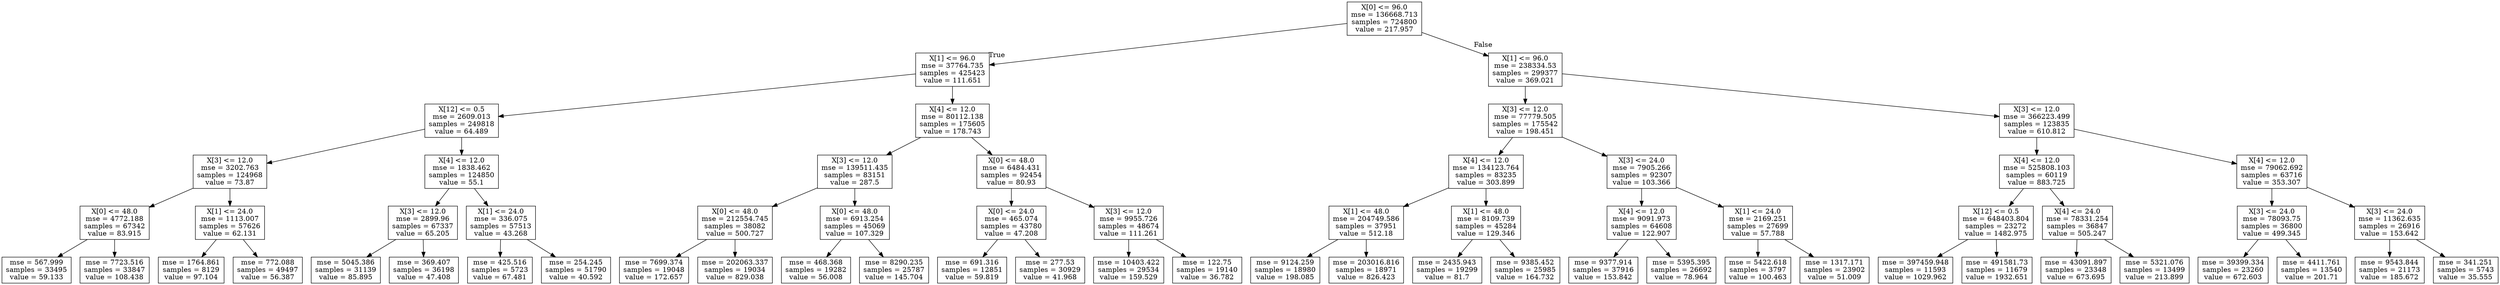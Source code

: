 digraph Tree {
node [shape=box] ;
0 [label="X[0] <= 96.0\nmse = 136668.713\nsamples = 724800\nvalue = 217.957"] ;
1 [label="X[1] <= 96.0\nmse = 37764.735\nsamples = 425423\nvalue = 111.651"] ;
0 -> 1 [labeldistance=2.5, labelangle=45, headlabel="True"] ;
2 [label="X[12] <= 0.5\nmse = 2609.013\nsamples = 249818\nvalue = 64.489"] ;
1 -> 2 ;
3 [label="X[3] <= 12.0\nmse = 3202.763\nsamples = 124968\nvalue = 73.87"] ;
2 -> 3 ;
4 [label="X[0] <= 48.0\nmse = 4772.188\nsamples = 67342\nvalue = 83.915"] ;
3 -> 4 ;
5 [label="mse = 567.999\nsamples = 33495\nvalue = 59.133"] ;
4 -> 5 ;
6 [label="mse = 7723.516\nsamples = 33847\nvalue = 108.438"] ;
4 -> 6 ;
7 [label="X[1] <= 24.0\nmse = 1113.007\nsamples = 57626\nvalue = 62.131"] ;
3 -> 7 ;
8 [label="mse = 1764.861\nsamples = 8129\nvalue = 97.104"] ;
7 -> 8 ;
9 [label="mse = 772.088\nsamples = 49497\nvalue = 56.387"] ;
7 -> 9 ;
10 [label="X[4] <= 12.0\nmse = 1838.462\nsamples = 124850\nvalue = 55.1"] ;
2 -> 10 ;
11 [label="X[3] <= 12.0\nmse = 2899.96\nsamples = 67337\nvalue = 65.205"] ;
10 -> 11 ;
12 [label="mse = 5045.386\nsamples = 31139\nvalue = 85.895"] ;
11 -> 12 ;
13 [label="mse = 369.407\nsamples = 36198\nvalue = 47.408"] ;
11 -> 13 ;
14 [label="X[1] <= 24.0\nmse = 336.075\nsamples = 57513\nvalue = 43.268"] ;
10 -> 14 ;
15 [label="mse = 425.516\nsamples = 5723\nvalue = 67.481"] ;
14 -> 15 ;
16 [label="mse = 254.245\nsamples = 51790\nvalue = 40.592"] ;
14 -> 16 ;
17 [label="X[4] <= 12.0\nmse = 80112.138\nsamples = 175605\nvalue = 178.743"] ;
1 -> 17 ;
18 [label="X[3] <= 12.0\nmse = 139511.435\nsamples = 83151\nvalue = 287.5"] ;
17 -> 18 ;
19 [label="X[0] <= 48.0\nmse = 212554.745\nsamples = 38082\nvalue = 500.727"] ;
18 -> 19 ;
20 [label="mse = 7699.374\nsamples = 19048\nvalue = 172.657"] ;
19 -> 20 ;
21 [label="mse = 202063.337\nsamples = 19034\nvalue = 829.038"] ;
19 -> 21 ;
22 [label="X[0] <= 48.0\nmse = 6913.254\nsamples = 45069\nvalue = 107.329"] ;
18 -> 22 ;
23 [label="mse = 468.368\nsamples = 19282\nvalue = 56.008"] ;
22 -> 23 ;
24 [label="mse = 8290.235\nsamples = 25787\nvalue = 145.704"] ;
22 -> 24 ;
25 [label="X[0] <= 48.0\nmse = 6484.431\nsamples = 92454\nvalue = 80.93"] ;
17 -> 25 ;
26 [label="X[0] <= 24.0\nmse = 465.074\nsamples = 43780\nvalue = 47.208"] ;
25 -> 26 ;
27 [label="mse = 691.316\nsamples = 12851\nvalue = 59.819"] ;
26 -> 27 ;
28 [label="mse = 277.53\nsamples = 30929\nvalue = 41.968"] ;
26 -> 28 ;
29 [label="X[3] <= 12.0\nmse = 9955.726\nsamples = 48674\nvalue = 111.261"] ;
25 -> 29 ;
30 [label="mse = 10403.422\nsamples = 29534\nvalue = 159.529"] ;
29 -> 30 ;
31 [label="mse = 122.75\nsamples = 19140\nvalue = 36.782"] ;
29 -> 31 ;
32 [label="X[1] <= 96.0\nmse = 238334.53\nsamples = 299377\nvalue = 369.021"] ;
0 -> 32 [labeldistance=2.5, labelangle=-45, headlabel="False"] ;
33 [label="X[3] <= 12.0\nmse = 77779.505\nsamples = 175542\nvalue = 198.451"] ;
32 -> 33 ;
34 [label="X[4] <= 12.0\nmse = 134123.764\nsamples = 83235\nvalue = 303.899"] ;
33 -> 34 ;
35 [label="X[1] <= 48.0\nmse = 204749.586\nsamples = 37951\nvalue = 512.18"] ;
34 -> 35 ;
36 [label="mse = 9124.259\nsamples = 18980\nvalue = 198.085"] ;
35 -> 36 ;
37 [label="mse = 203016.816\nsamples = 18971\nvalue = 826.423"] ;
35 -> 37 ;
38 [label="X[1] <= 48.0\nmse = 8109.739\nsamples = 45284\nvalue = 129.346"] ;
34 -> 38 ;
39 [label="mse = 2435.943\nsamples = 19299\nvalue = 81.7"] ;
38 -> 39 ;
40 [label="mse = 9385.452\nsamples = 25985\nvalue = 164.732"] ;
38 -> 40 ;
41 [label="X[3] <= 24.0\nmse = 7905.266\nsamples = 92307\nvalue = 103.366"] ;
33 -> 41 ;
42 [label="X[4] <= 12.0\nmse = 9091.973\nsamples = 64608\nvalue = 122.907"] ;
41 -> 42 ;
43 [label="mse = 9377.914\nsamples = 37916\nvalue = 153.842"] ;
42 -> 43 ;
44 [label="mse = 5395.395\nsamples = 26692\nvalue = 78.964"] ;
42 -> 44 ;
45 [label="X[1] <= 24.0\nmse = 2169.251\nsamples = 27699\nvalue = 57.788"] ;
41 -> 45 ;
46 [label="mse = 5422.618\nsamples = 3797\nvalue = 100.463"] ;
45 -> 46 ;
47 [label="mse = 1317.171\nsamples = 23902\nvalue = 51.009"] ;
45 -> 47 ;
48 [label="X[3] <= 12.0\nmse = 366223.499\nsamples = 123835\nvalue = 610.812"] ;
32 -> 48 ;
49 [label="X[4] <= 12.0\nmse = 525808.103\nsamples = 60119\nvalue = 883.725"] ;
48 -> 49 ;
50 [label="X[12] <= 0.5\nmse = 648403.804\nsamples = 23272\nvalue = 1482.975"] ;
49 -> 50 ;
51 [label="mse = 397459.948\nsamples = 11593\nvalue = 1029.962"] ;
50 -> 51 ;
52 [label="mse = 491581.73\nsamples = 11679\nvalue = 1932.651"] ;
50 -> 52 ;
53 [label="X[4] <= 24.0\nmse = 78331.254\nsamples = 36847\nvalue = 505.247"] ;
49 -> 53 ;
54 [label="mse = 43091.897\nsamples = 23348\nvalue = 673.695"] ;
53 -> 54 ;
55 [label="mse = 5321.076\nsamples = 13499\nvalue = 213.899"] ;
53 -> 55 ;
56 [label="X[4] <= 12.0\nmse = 79062.692\nsamples = 63716\nvalue = 353.307"] ;
48 -> 56 ;
57 [label="X[3] <= 24.0\nmse = 78093.75\nsamples = 36800\nvalue = 499.345"] ;
56 -> 57 ;
58 [label="mse = 39399.334\nsamples = 23260\nvalue = 672.603"] ;
57 -> 58 ;
59 [label="mse = 4411.761\nsamples = 13540\nvalue = 201.71"] ;
57 -> 59 ;
60 [label="X[3] <= 24.0\nmse = 11362.635\nsamples = 26916\nvalue = 153.642"] ;
56 -> 60 ;
61 [label="mse = 9543.844\nsamples = 21173\nvalue = 185.672"] ;
60 -> 61 ;
62 [label="mse = 341.251\nsamples = 5743\nvalue = 35.555"] ;
60 -> 62 ;
}